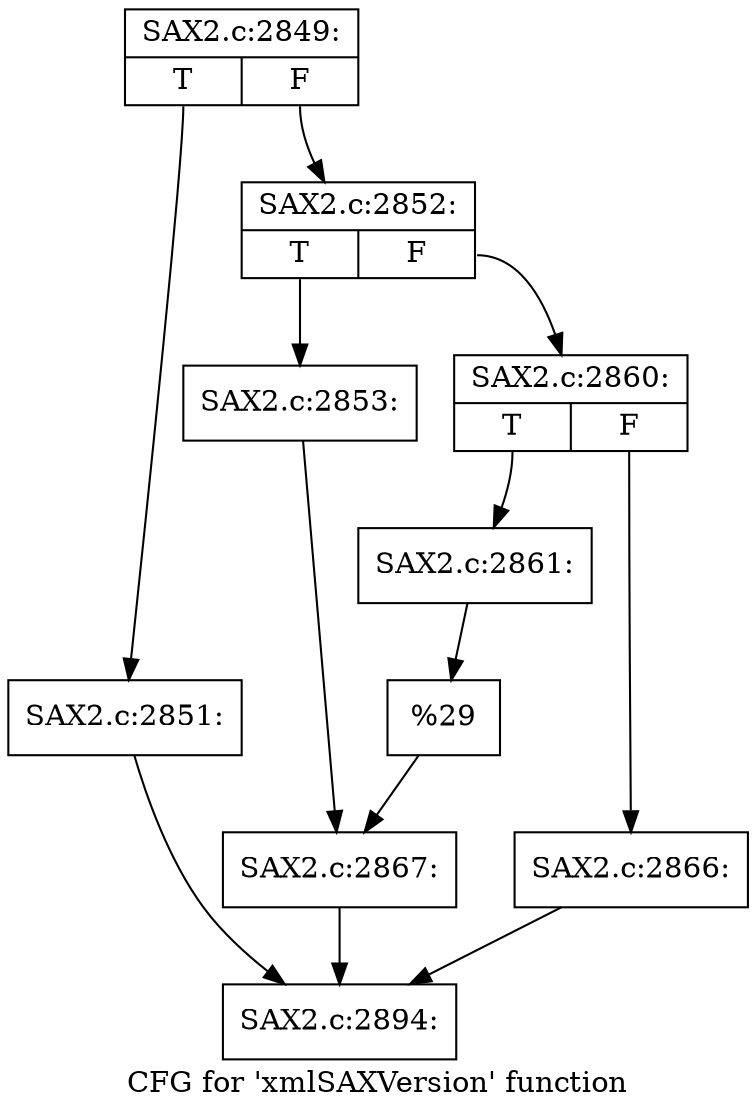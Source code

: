 digraph "CFG for 'xmlSAXVersion' function" {
	label="CFG for 'xmlSAXVersion' function";

	Node0x42a7010 [shape=record,label="{SAX2.c:2849:|{<s0>T|<s1>F}}"];
	Node0x42a7010:s0 -> Node0x42a40f0;
	Node0x42a7010:s1 -> Node0x42a4140;
	Node0x42a40f0 [shape=record,label="{SAX2.c:2851:}"];
	Node0x42a40f0 -> Node0x42a3d90;
	Node0x42a4140 [shape=record,label="{SAX2.c:2852:|{<s0>T|<s1>F}}"];
	Node0x42a4140:s0 -> Node0x42a7ef0;
	Node0x42a4140:s1 -> Node0x42a7f90;
	Node0x42a7ef0 [shape=record,label="{SAX2.c:2853:}"];
	Node0x42a7ef0 -> Node0x42a7f40;
	Node0x42a7f90 [shape=record,label="{SAX2.c:2860:|{<s0>T|<s1>F}}"];
	Node0x42a7f90:s0 -> Node0x42a9300;
	Node0x42a7f90:s1 -> Node0x42a93a0;
	Node0x42a9300 [shape=record,label="{SAX2.c:2861:}"];
	Node0x42a9300 -> Node0x42a9350;
	Node0x42a93a0 [shape=record,label="{SAX2.c:2866:}"];
	Node0x42a93a0 -> Node0x42a3d90;
	Node0x42a9350 [shape=record,label="{%29}"];
	Node0x42a9350 -> Node0x42a7f40;
	Node0x42a7f40 [shape=record,label="{SAX2.c:2867:}"];
	Node0x42a7f40 -> Node0x42a3d90;
	Node0x42a3d90 [shape=record,label="{SAX2.c:2894:}"];
}
